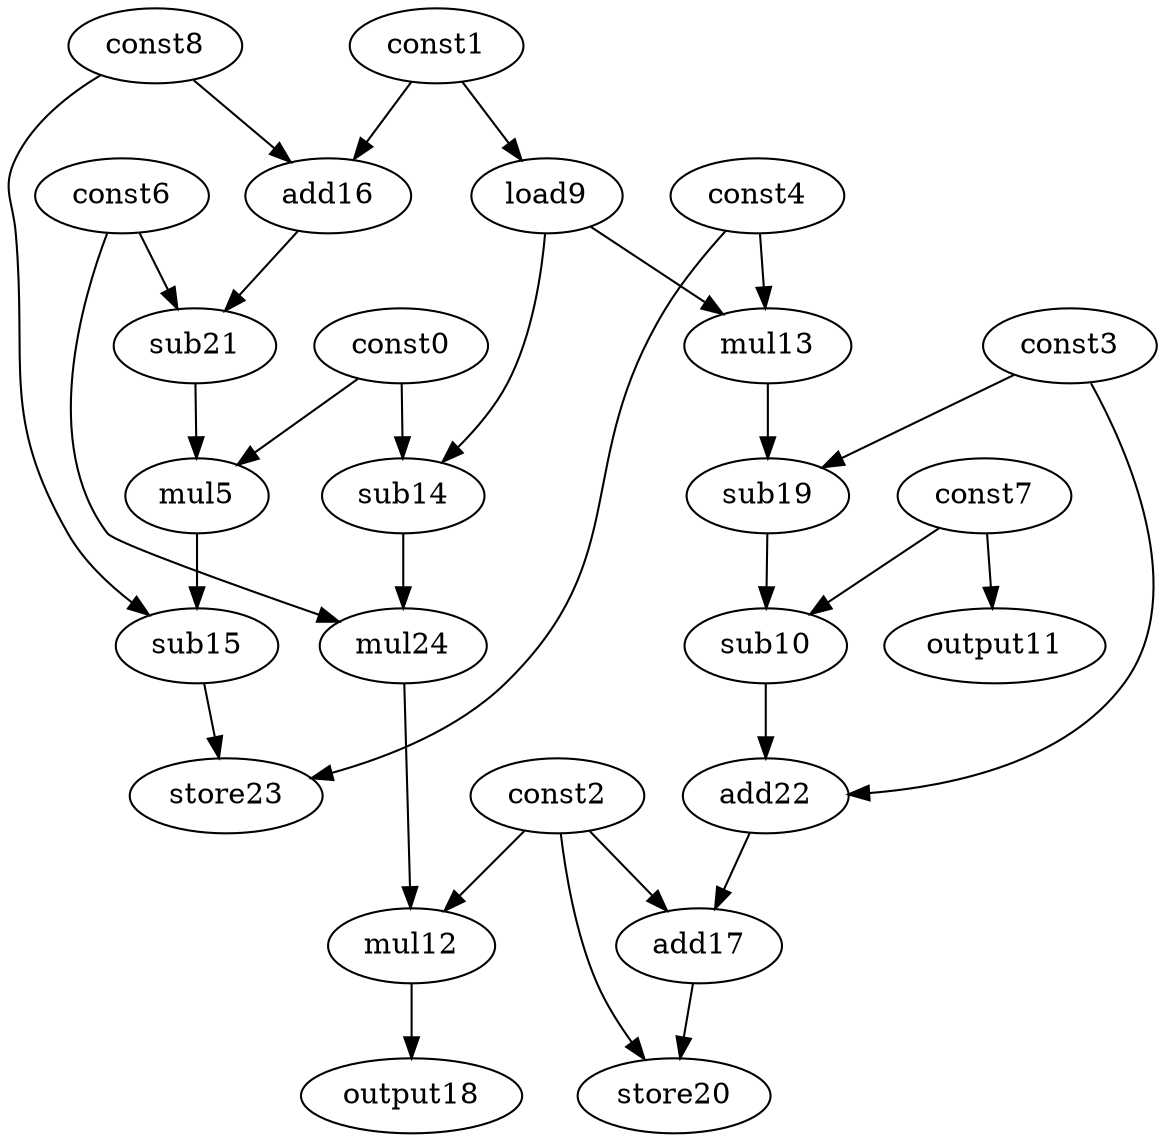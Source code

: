 digraph G { 
const0[opcode=const]; 
const1[opcode=const]; 
const2[opcode=const]; 
const3[opcode=const]; 
const4[opcode=const]; 
mul5[opcode=mul]; 
const6[opcode=const]; 
const7[opcode=const]; 
const8[opcode=const]; 
load9[opcode=load]; 
sub10[opcode=sub]; 
output11[opcode=output]; 
mul12[opcode=mul]; 
mul13[opcode=mul]; 
sub14[opcode=sub]; 
sub15[opcode=sub]; 
add16[opcode=add]; 
add17[opcode=add]; 
output18[opcode=output]; 
sub19[opcode=sub]; 
store20[opcode=store]; 
sub21[opcode=sub]; 
add22[opcode=add]; 
store23[opcode=store]; 
mul24[opcode=mul]; 
const1->load9[operand=0];
const7->output11[operand=0];
const8->add16[operand=0];
const1->add16[operand=1];
load9->mul13[operand=0];
const4->mul13[operand=1];
const0->sub14[operand=0];
load9->sub14[operand=1];
add16->sub21[operand=0];
const6->sub21[operand=1];
const0->mul5[operand=0];
sub21->mul5[operand=1];
const3->sub19[operand=0];
mul13->sub19[operand=1];
sub14->mul24[operand=0];
const6->mul24[operand=1];
sub19->sub10[operand=0];
const7->sub10[operand=1];
mul24->mul12[operand=0];
const2->mul12[operand=1];
const8->sub15[operand=0];
mul5->sub15[operand=1];
mul12->output18[operand=0];
sub10->add22[operand=0];
const3->add22[operand=1];
const4->store23[operand=0];
sub15->store23[operand=1];
const2->add17[operand=0];
add22->add17[operand=1];
add17->store20[operand=0];
const2->store20[operand=1];
}
